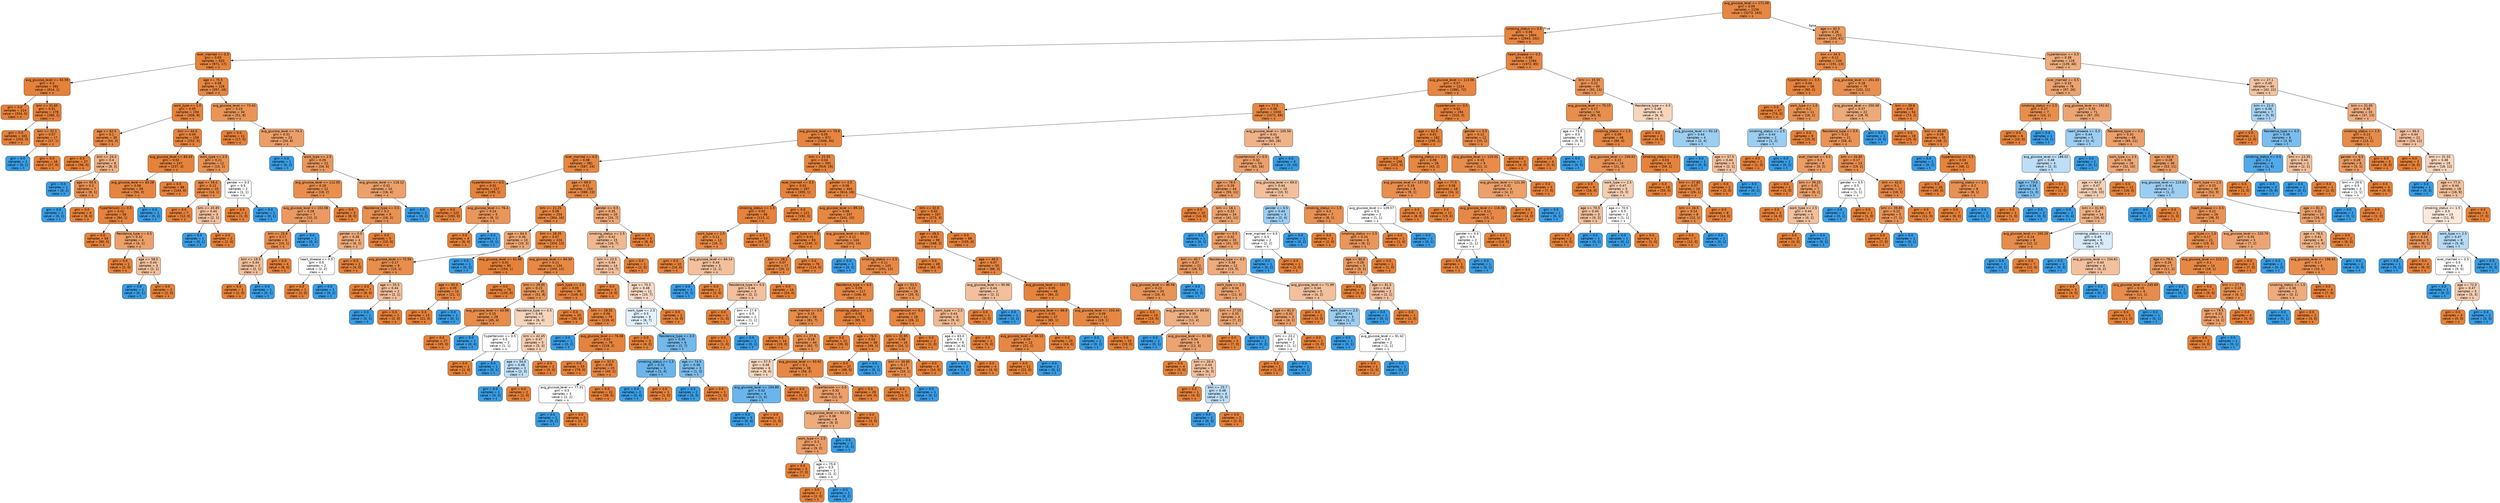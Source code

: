 digraph Tree {
node [shape=box, style="filled, rounded", color="black", fontname=helvetica] ;
edge [fontname=helvetica] ;
0 [label="avg_glucose_level <= 171.08\ngini = 0.09\nsamples = 2156\nvalue = [3273, 163]\nclass = s", fillcolor="#e68743"] ;
1 [label="smoking_status <= 0.5\ngini = 0.06\nsamples = 1904\nvalue = [2943, 102]\nclass = s", fillcolor="#e68540"] ;
0 -> 1 [labeldistance=2.5, labelangle=45, headlabel="True"] ;
2 [label="ever_married <= 0.5\ngini = 0.03\nsamples = 620\nvalue = [971, 17]\nclass = s", fillcolor="#e5833c"] ;
1 -> 2 ;
3 [label="avg_glucose_level <= 92.59\ngini = 0.0\nsamples = 392\nvalue = [614, 1]\nclass = s", fillcolor="#e58139"] ;
2 -> 3 ;
4 [label="gini = 0.0\nsamples = 214\nvalue = [334, 0]\nclass = s", fillcolor="#e58139"] ;
3 -> 4 ;
5 [label="bmi <= 31.65\ngini = 0.01\nsamples = 178\nvalue = [280, 1]\nclass = s", fillcolor="#e5813a"] ;
3 -> 5 ;
6 [label="gini = 0.0\nsamples = 161\nvalue = [253, 0]\nclass = s", fillcolor="#e58139"] ;
5 -> 6 ;
7 [label="bmi <= 32.1\ngini = 0.07\nsamples = 17\nvalue = [27, 1]\nclass = s", fillcolor="#e68640"] ;
5 -> 7 ;
8 [label="gini = 0.0\nsamples = 1\nvalue = [0, 1]\nclass = t", fillcolor="#399de5"] ;
7 -> 8 ;
9 [label="gini = 0.0\nsamples = 16\nvalue = [27, 0]\nclass = s", fillcolor="#e58139"] ;
7 -> 9 ;
10 [label="age <= 75.5\ngini = 0.08\nsamples = 228\nvalue = [357, 16]\nclass = s", fillcolor="#e68742"] ;
2 -> 10 ;
11 [label="work_type <= 1.0\ngini = 0.05\nsamples = 194\nvalue = [306, 8]\nclass = s", fillcolor="#e6843e"] ;
10 -> 11 ;
12 [label="age <= 62.5\ngini = 0.1\nsamples = 35\nvalue = [54, 3]\nclass = s", fillcolor="#e68844"] ;
11 -> 12 ;
13 [label="gini = 0.0\nsamples = 27\nvalue = [46, 0]\nclass = s", fillcolor="#e58139"] ;
12 -> 13 ;
14 [label="bmi <= 24.3\ngini = 0.4\nsamples = 8\nvalue = [8, 3]\nclass = s", fillcolor="#efb083"] ;
12 -> 14 ;
15 [label="gini = 0.0\nsamples = 1\nvalue = [0, 2]\nclass = t", fillcolor="#399de5"] ;
14 -> 15 ;
16 [label="age <= 65.5\ngini = 0.2\nsamples = 7\nvalue = [8, 1]\nclass = s", fillcolor="#e89152"] ;
14 -> 16 ;
17 [label="gini = 0.0\nsamples = 1\nvalue = [0, 1]\nclass = t", fillcolor="#399de5"] ;
16 -> 17 ;
18 [label="gini = 0.0\nsamples = 6\nvalue = [8, 0]\nclass = s", fillcolor="#e58139"] ;
16 -> 18 ;
19 [label="bmi <= 44.0\ngini = 0.04\nsamples = 159\nvalue = [252, 5]\nclass = s", fillcolor="#e6843d"] ;
11 -> 19 ;
20 [label="avg_glucose_level <= 83.43\ngini = 0.02\nsamples = 147\nvalue = [237, 3]\nclass = s", fillcolor="#e5833c"] ;
19 -> 20 ;
21 [label="avg_glucose_level <= 83.28\ngini = 0.06\nsamples = 59\nvalue = [94, 3]\nclass = s", fillcolor="#e6853f"] ;
20 -> 21 ;
22 [label="hypertension <= 0.5\ngini = 0.02\nsamples = 58\nvalue = [94, 1]\nclass = s", fillcolor="#e5823b"] ;
21 -> 22 ;
23 [label="gini = 0.0\nsamples = 54\nvalue = [90, 0]\nclass = s", fillcolor="#e58139"] ;
22 -> 23 ;
24 [label="Residence_type <= 0.5\ngini = 0.32\nsamples = 4\nvalue = [4, 1]\nclass = s", fillcolor="#eca06a"] ;
22 -> 24 ;
25 [label="gini = 0.0\nsamples = 1\nvalue = [2, 0]\nclass = s", fillcolor="#e58139"] ;
24 -> 25 ;
26 [label="age <= 58.5\ngini = 0.44\nsamples = 3\nvalue = [2, 1]\nclass = s", fillcolor="#f2c09c"] ;
24 -> 26 ;
27 [label="gini = 0.0\nsamples = 1\nvalue = [0, 1]\nclass = t", fillcolor="#399de5"] ;
26 -> 27 ;
28 [label="gini = 0.0\nsamples = 2\nvalue = [2, 0]\nclass = s", fillcolor="#e58139"] ;
26 -> 28 ;
29 [label="gini = 0.0\nsamples = 1\nvalue = [0, 2]\nclass = t", fillcolor="#399de5"] ;
21 -> 29 ;
30 [label="gini = 0.0\nsamples = 88\nvalue = [143, 0]\nclass = s", fillcolor="#e58139"] ;
20 -> 30 ;
31 [label="work_type <= 2.5\ngini = 0.21\nsamples = 12\nvalue = [15, 2]\nclass = s", fillcolor="#e89253"] ;
19 -> 31 ;
32 [label="age <= 56.0\ngini = 0.12\nsamples = 10\nvalue = [14, 1]\nclass = s", fillcolor="#e78a47"] ;
31 -> 32 ;
33 [label="gini = 0.0\nsamples = 7\nvalue = [12, 0]\nclass = s", fillcolor="#e58139"] ;
32 -> 33 ;
34 [label="bmi <= 45.85\ngini = 0.44\nsamples = 3\nvalue = [2, 1]\nclass = s", fillcolor="#f2c09c"] ;
32 -> 34 ;
35 [label="gini = 0.0\nsamples = 1\nvalue = [0, 1]\nclass = t", fillcolor="#399de5"] ;
34 -> 35 ;
36 [label="gini = 0.0\nsamples = 2\nvalue = [2, 0]\nclass = s", fillcolor="#e58139"] ;
34 -> 36 ;
37 [label="gender <= 0.5\ngini = 0.5\nsamples = 2\nvalue = [1, 1]\nclass = s", fillcolor="#ffffff"] ;
31 -> 37 ;
38 [label="gini = 0.0\nsamples = 1\nvalue = [1, 0]\nclass = s", fillcolor="#e58139"] ;
37 -> 38 ;
39 [label="gini = 0.0\nsamples = 1\nvalue = [0, 1]\nclass = t", fillcolor="#399de5"] ;
37 -> 39 ;
40 [label="avg_glucose_level <= 73.43\ngini = 0.23\nsamples = 34\nvalue = [51, 8]\nclass = s", fillcolor="#e99558"] ;
10 -> 40 ;
41 [label="gini = 0.0\nsamples = 11\nvalue = [17, 0]\nclass = s", fillcolor="#e58139"] ;
40 -> 41 ;
42 [label="avg_glucose_level <= 74.3\ngini = 0.31\nsamples = 23\nvalue = [34, 8]\nclass = s", fillcolor="#eb9f68"] ;
40 -> 42 ;
43 [label="gini = 0.0\nsamples = 1\nvalue = [0, 2]\nclass = t", fillcolor="#399de5"] ;
42 -> 43 ;
44 [label="work_type <= 2.5\ngini = 0.26\nsamples = 22\nvalue = [34, 6]\nclass = s", fillcolor="#ea975c"] ;
42 -> 44 ;
45 [label="avg_glucose_level <= 112.05\ngini = 0.18\nsamples = 12\nvalue = [18, 2]\nclass = s", fillcolor="#e88f4f"] ;
44 -> 45 ;
46 [label="avg_glucose_level <= 102.08\ngini = 0.28\nsamples = 7\nvalue = [10, 2]\nclass = s", fillcolor="#ea9a61"] ;
45 -> 46 ;
47 [label="bmi <= 20.8\ngini = 0.17\nsamples = 6\nvalue = [10, 1]\nclass = s", fillcolor="#e88e4d"] ;
46 -> 47 ;
48 [label="bmi <= 19.5\ngini = 0.44\nsamples = 2\nvalue = [2, 1]\nclass = s", fillcolor="#f2c09c"] ;
47 -> 48 ;
49 [label="gini = 0.0\nsamples = 1\nvalue = [2, 0]\nclass = s", fillcolor="#e58139"] ;
48 -> 49 ;
50 [label="gini = 0.0\nsamples = 1\nvalue = [0, 1]\nclass = t", fillcolor="#399de5"] ;
48 -> 50 ;
51 [label="gini = 0.0\nsamples = 4\nvalue = [8, 0]\nclass = s", fillcolor="#e58139"] ;
47 -> 51 ;
52 [label="gini = 0.0\nsamples = 1\nvalue = [0, 1]\nclass = t", fillcolor="#399de5"] ;
46 -> 52 ;
53 [label="gini = 0.0\nsamples = 5\nvalue = [8, 0]\nclass = s", fillcolor="#e58139"] ;
45 -> 53 ;
54 [label="avg_glucose_level <= 118.12\ngini = 0.32\nsamples = 10\nvalue = [16, 4]\nclass = s", fillcolor="#eca06a"] ;
44 -> 54 ;
55 [label="Residence_type <= 0.5\ngini = 0.2\nsamples = 9\nvalue = [16, 2]\nclass = s", fillcolor="#e89152"] ;
54 -> 55 ;
56 [label="gender <= 0.5\ngini = 0.38\nsamples = 4\nvalue = [6, 2]\nclass = s", fillcolor="#eeab7b"] ;
55 -> 56 ;
57 [label="heart_disease <= 0.5\ngini = 0.5\nsamples = 2\nvalue = [2, 2]\nclass = s", fillcolor="#ffffff"] ;
56 -> 57 ;
58 [label="gini = 0.0\nsamples = 1\nvalue = [2, 0]\nclass = s", fillcolor="#e58139"] ;
57 -> 58 ;
59 [label="gini = 0.0\nsamples = 1\nvalue = [0, 2]\nclass = t", fillcolor="#399de5"] ;
57 -> 59 ;
60 [label="gini = 0.0\nsamples = 2\nvalue = [4, 0]\nclass = s", fillcolor="#e58139"] ;
56 -> 60 ;
61 [label="gini = 0.0\nsamples = 5\nvalue = [10, 0]\nclass = s", fillcolor="#e58139"] ;
55 -> 61 ;
62 [label="gini = 0.0\nsamples = 1\nvalue = [0, 2]\nclass = t", fillcolor="#399de5"] ;
54 -> 62 ;
63 [label="heart_disease <= 0.5\ngini = 0.08\nsamples = 1284\nvalue = [1972, 85]\nclass = s", fillcolor="#e68642"] ;
1 -> 63 ;
64 [label="avg_glucose_level <= 113.06\ngini = 0.07\nsamples = 1224\nvalue = [1881, 72]\nclass = s", fillcolor="#e68641"] ;
63 -> 64 ;
65 [label="age <= 77.5\ngini = 0.08\nsamples = 1030\nvalue = [1571, 69]\nclass = s", fillcolor="#e68742"] ;
64 -> 65 ;
66 [label="avg_glucose_level <= 79.8\ngini = 0.05\nsamples = 972\nvalue = [1506, 43]\nclass = s", fillcolor="#e6853f"] ;
65 -> 66 ;
67 [label="ever_married <= 0.5\ngini = 0.08\nsamples = 381\nvalue = [587, 24]\nclass = s", fillcolor="#e68641"] ;
66 -> 67 ;
68 [label="hypertension <= 0.5\ngini = 0.01\nsamples = 127\nvalue = [199, 1]\nclass = s", fillcolor="#e5823a"] ;
67 -> 68 ;
69 [label="gini = 0.0\nsamples = 122\nvalue = [193, 0]\nclass = s", fillcolor="#e58139"] ;
68 -> 69 ;
70 [label="avg_glucose_level <= 76.4\ngini = 0.24\nsamples = 5\nvalue = [6, 1]\nclass = s", fillcolor="#e9965a"] ;
68 -> 70 ;
71 [label="gini = 0.0\nsamples = 4\nvalue = [6, 0]\nclass = s", fillcolor="#e58139"] ;
70 -> 71 ;
72 [label="gini = 0.0\nsamples = 1\nvalue = [0, 1]\nclass = t", fillcolor="#399de5"] ;
70 -> 72 ;
73 [label="age <= 69.5\ngini = 0.11\nsamples = 254\nvalue = [388, 23]\nclass = s", fillcolor="#e78845"] ;
67 -> 73 ;
74 [label="bmi <= 21.25\ngini = 0.08\nsamples = 234\nvalue = [364, 16]\nclass = s", fillcolor="#e68742"] ;
73 -> 74 ;
75 [label="age <= 64.5\ngini = 0.36\nsamples = 10\nvalue = [10, 3]\nclass = s", fillcolor="#eda774"] ;
74 -> 75 ;
76 [label="avg_glucose_level <= 72.56\ngini = 0.17\nsamples = 9\nvalue = [10, 1]\nclass = s", fillcolor="#e88e4d"] ;
75 -> 76 ;
77 [label="gini = 0.0\nsamples = 7\nvalue = [8, 0]\nclass = s", fillcolor="#e58139"] ;
76 -> 77 ;
78 [label="age <= 55.5\ngini = 0.44\nsamples = 2\nvalue = [2, 1]\nclass = s", fillcolor="#f2c09c"] ;
76 -> 78 ;
79 [label="gini = 0.0\nsamples = 1\nvalue = [0, 1]\nclass = t", fillcolor="#399de5"] ;
78 -> 79 ;
80 [label="gini = 0.0\nsamples = 1\nvalue = [2, 0]\nclass = s", fillcolor="#e58139"] ;
78 -> 80 ;
81 [label="gini = 0.0\nsamples = 1\nvalue = [0, 2]\nclass = t", fillcolor="#399de5"] ;
75 -> 81 ;
82 [label="bmi <= 28.35\ngini = 0.07\nsamples = 224\nvalue = [354, 13]\nclass = s", fillcolor="#e68640"] ;
74 -> 82 ;
83 [label="avg_glucose_level <= 61.98\ngini = 0.01\nsamples = 90\nvalue = [154, 1]\nclass = s", fillcolor="#e5823a"] ;
82 -> 83 ;
84 [label="age <= 65.0\ngini = 0.09\nsamples = 14\nvalue = [21, 1]\nclass = s", fillcolor="#e68742"] ;
83 -> 84 ;
85 [label="gini = 0.0\nsamples = 13\nvalue = [21, 0]\nclass = s", fillcolor="#e58139"] ;
84 -> 85 ;
86 [label="gini = 0.0\nsamples = 1\nvalue = [0, 1]\nclass = t", fillcolor="#399de5"] ;
84 -> 86 ;
87 [label="gini = 0.0\nsamples = 76\nvalue = [133, 0]\nclass = s", fillcolor="#e58139"] ;
83 -> 87 ;
88 [label="avg_glucose_level <= 64.34\ngini = 0.11\nsamples = 134\nvalue = [200, 12]\nclass = s", fillcolor="#e78945"] ;
82 -> 88 ;
89 [label="bmi <= 39.05\ngini = 0.23\nsamples = 35\nvalue = [51, 8]\nclass = s", fillcolor="#e99558"] ;
88 -> 89 ;
90 [label="avg_glucose_level <= 63.96\ngini = 0.15\nsamples = 28\nvalue = [45, 4]\nclass = s", fillcolor="#e78c4b"] ;
89 -> 90 ;
91 [label="gini = 0.0\nsamples = 27\nvalue = [45, 0]\nclass = s", fillcolor="#e58139"] ;
90 -> 91 ;
92 [label="gini = 0.0\nsamples = 1\nvalue = [0, 4]\nclass = t", fillcolor="#399de5"] ;
90 -> 92 ;
93 [label="Residence_type <= 0.5\ngini = 0.48\nsamples = 7\nvalue = [6, 4]\nclass = s", fillcolor="#f6d5bd"] ;
89 -> 93 ;
94 [label="hypertension <= 0.5\ngini = 0.5\nsamples = 2\nvalue = [1, 1]\nclass = s", fillcolor="#ffffff"] ;
93 -> 94 ;
95 [label="gini = 0.0\nsamples = 1\nvalue = [1, 0]\nclass = s", fillcolor="#e58139"] ;
94 -> 95 ;
96 [label="gini = 0.0\nsamples = 1\nvalue = [0, 1]\nclass = t", fillcolor="#399de5"] ;
94 -> 96 ;
97 [label="bmi <= 42.45\ngini = 0.47\nsamples = 5\nvalue = [5, 3]\nclass = s", fillcolor="#f5cdb0"] ;
93 -> 97 ;
98 [label="age <= 54.0\ngini = 0.48\nsamples = 3\nvalue = [2, 3]\nclass = t", fillcolor="#bddef6"] ;
97 -> 98 ;
99 [label="gini = 0.0\nsamples = 1\nvalue = [0, 3]\nclass = t", fillcolor="#399de5"] ;
98 -> 99 ;
100 [label="gini = 0.0\nsamples = 2\nvalue = [2, 0]\nclass = s", fillcolor="#e58139"] ;
98 -> 100 ;
101 [label="gini = 0.0\nsamples = 2\nvalue = [3, 0]\nclass = s", fillcolor="#e58139"] ;
97 -> 101 ;
102 [label="work_type <= 1.0\ngini = 0.05\nsamples = 99\nvalue = [149, 4]\nclass = s", fillcolor="#e6843e"] ;
88 -> 102 ;
103 [label="gini = 0.0\nsamples = 20\nvalue = [30, 0]\nclass = s", fillcolor="#e58139"] ;
102 -> 103 ;
104 [label="bmi <= 28.55\ngini = 0.06\nsamples = 79\nvalue = [119, 4]\nclass = s", fillcolor="#e68540"] ;
102 -> 104 ;
105 [label="gini = 0.0\nsamples = 1\nvalue = [0, 2]\nclass = t", fillcolor="#399de5"] ;
104 -> 105 ;
106 [label="avg_glucose_level <= 76.08\ngini = 0.03\nsamples = 78\nvalue = [119, 2]\nclass = s", fillcolor="#e5833c"] ;
104 -> 106 ;
107 [label="gini = 0.0\nsamples = 53\nvalue = [79, 0]\nclass = s", fillcolor="#e58139"] ;
106 -> 107 ;
108 [label="age <= 32.5\ngini = 0.09\nsamples = 25\nvalue = [40, 2]\nclass = s", fillcolor="#e68743"] ;
106 -> 108 ;
109 [label="avg_glucose_level <= 77.31\ngini = 0.5\nsamples = 3\nvalue = [2, 2]\nclass = s", fillcolor="#ffffff"] ;
108 -> 109 ;
110 [label="gini = 0.0\nsamples = 1\nvalue = [0, 2]\nclass = t", fillcolor="#399de5"] ;
109 -> 110 ;
111 [label="gini = 0.0\nsamples = 2\nvalue = [2, 0]\nclass = s", fillcolor="#e58139"] ;
109 -> 111 ;
112 [label="gini = 0.0\nsamples = 22\nvalue = [38, 0]\nclass = s", fillcolor="#e58139"] ;
108 -> 112 ;
113 [label="gender <= 0.5\ngini = 0.35\nsamples = 20\nvalue = [24, 7]\nclass = s", fillcolor="#eda673"] ;
73 -> 113 ;
114 [label="smoking_status <= 2.5\ngini = 0.42\nsamples = 15\nvalue = [16, 7]\nclass = s", fillcolor="#f0b890"] ;
113 -> 114 ;
115 [label="bmi <= 23.5\ngini = 0.44\nsamples = 14\nvalue = [14, 7]\nclass = s", fillcolor="#f2c09c"] ;
114 -> 115 ;
116 [label="gini = 0.0\nsamples = 3\nvalue = [4, 0]\nclass = s", fillcolor="#e58139"] ;
115 -> 116 ;
117 [label="age <= 75.5\ngini = 0.48\nsamples = 11\nvalue = [10, 7]\nclass = s", fillcolor="#f7d9c4"] ;
115 -> 117 ;
118 [label="work_type <= 2.5\ngini = 0.5\nsamples = 9\nvalue = [6, 7]\nclass = t", fillcolor="#e3f1fb"] ;
117 -> 118 ;
119 [label="gini = 0.0\nsamples = 3\nvalue = [4, 0]\nclass = s", fillcolor="#e58139"] ;
118 -> 119 ;
120 [label="Residence_type <= 0.5\ngini = 0.35\nsamples = 6\nvalue = [2, 7]\nclass = t", fillcolor="#72b9ec"] ;
118 -> 120 ;
121 [label="smoking_status <= 1.5\ngini = 0.32\nsamples = 3\nvalue = [1, 4]\nclass = t", fillcolor="#6ab6ec"] ;
120 -> 121 ;
122 [label="gini = 0.0\nsamples = 2\nvalue = [0, 4]\nclass = t", fillcolor="#399de5"] ;
121 -> 122 ;
123 [label="gini = 0.0\nsamples = 1\nvalue = [1, 0]\nclass = s", fillcolor="#e58139"] ;
121 -> 123 ;
124 [label="age <= 74.5\ngini = 0.38\nsamples = 3\nvalue = [1, 3]\nclass = t", fillcolor="#7bbeee"] ;
120 -> 124 ;
125 [label="gini = 0.0\nsamples = 2\nvalue = [0, 3]\nclass = t", fillcolor="#399de5"] ;
124 -> 125 ;
126 [label="gini = 0.0\nsamples = 1\nvalue = [1, 0]\nclass = s", fillcolor="#e58139"] ;
124 -> 126 ;
127 [label="gini = 0.0\nsamples = 2\nvalue = [4, 0]\nclass = s", fillcolor="#e58139"] ;
117 -> 127 ;
128 [label="gini = 0.0\nsamples = 1\nvalue = [2, 0]\nclass = s", fillcolor="#e58139"] ;
114 -> 128 ;
129 [label="gini = 0.0\nsamples = 5\nvalue = [8, 0]\nclass = s", fillcolor="#e58139"] ;
113 -> 129 ;
130 [label="bmi <= 25.55\ngini = 0.04\nsamples = 591\nvalue = [919, 19]\nclass = s", fillcolor="#e6843d"] ;
66 -> 130 ;
131 [label="ever_married <= 0.5\ngini = 0.01\nsamples = 187\nvalue = [305, 1]\nclass = s", fillcolor="#e5813a"] ;
130 -> 131 ;
132 [label="smoking_status <= 1.5\ngini = 0.02\nsamples = 66\nvalue = [113, 1]\nclass = s", fillcolor="#e5823b"] ;
131 -> 132 ;
133 [label="work_type <= 2.5\ngini = 0.11\nsamples = 13\nvalue = [16, 1]\nclass = s", fillcolor="#e78945"] ;
132 -> 133 ;
134 [label="gini = 0.0\nsamples = 10\nvalue = [14, 0]\nclass = s", fillcolor="#e58139"] ;
133 -> 134 ;
135 [label="avg_glucose_level <= 84.14\ngini = 0.44\nsamples = 3\nvalue = [2, 1]\nclass = s", fillcolor="#f2c09c"] ;
133 -> 135 ;
136 [label="gini = 0.0\nsamples = 1\nvalue = [0, 1]\nclass = t", fillcolor="#399de5"] ;
135 -> 136 ;
137 [label="gini = 0.0\nsamples = 2\nvalue = [2, 0]\nclass = s", fillcolor="#e58139"] ;
135 -> 137 ;
138 [label="gini = 0.0\nsamples = 53\nvalue = [97, 0]\nclass = s", fillcolor="#e58139"] ;
132 -> 138 ;
139 [label="gini = 0.0\nsamples = 121\nvalue = [192, 0]\nclass = s", fillcolor="#e58139"] ;
131 -> 139 ;
140 [label="gender <= 0.5\ngini = 0.06\nsamples = 404\nvalue = [614, 18]\nclass = s", fillcolor="#e6853f"] ;
130 -> 140 ;
141 [label="avg_glucose_level <= 89.14\ngini = 0.08\nsamples = 237\nvalue = [341, 15]\nclass = s", fillcolor="#e68742"] ;
140 -> 141 ;
142 [label="work_type <= 0.5\ngini = 0.01\nsamples = 93\nvalue = [140, 1]\nclass = s", fillcolor="#e5823a"] ;
141 -> 142 ;
143 [label="bmi <= 28.2\ngini = 0.07\nsamples = 17\nvalue = [26, 1]\nclass = s", fillcolor="#e68641"] ;
142 -> 143 ;
144 [label="Residence_type <= 0.5\ngini = 0.44\nsamples = 3\nvalue = [2, 1]\nclass = s", fillcolor="#f2c09c"] ;
143 -> 144 ;
145 [label="gini = 0.0\nsamples = 1\nvalue = [1, 0]\nclass = s", fillcolor="#e58139"] ;
144 -> 145 ;
146 [label="bmi <= 27.9\ngini = 0.5\nsamples = 2\nvalue = [1, 1]\nclass = s", fillcolor="#ffffff"] ;
144 -> 146 ;
147 [label="gini = 0.0\nsamples = 1\nvalue = [1, 0]\nclass = s", fillcolor="#e58139"] ;
146 -> 147 ;
148 [label="gini = 0.0\nsamples = 1\nvalue = [0, 1]\nclass = t", fillcolor="#399de5"] ;
146 -> 148 ;
149 [label="gini = 0.0\nsamples = 14\nvalue = [24, 0]\nclass = s", fillcolor="#e58139"] ;
143 -> 149 ;
150 [label="gini = 0.0\nsamples = 76\nvalue = [114, 0]\nclass = s", fillcolor="#e58139"] ;
142 -> 150 ;
151 [label="avg_glucose_level <= 89.23\ngini = 0.12\nsamples = 144\nvalue = [201, 14]\nclass = s", fillcolor="#e78a47"] ;
141 -> 151 ;
152 [label="gini = 0.0\nsamples = 1\nvalue = [0, 1]\nclass = t", fillcolor="#399de5"] ;
151 -> 152 ;
153 [label="smoking_status <= 2.5\ngini = 0.11\nsamples = 143\nvalue = [201, 13]\nclass = s", fillcolor="#e78946"] ;
151 -> 153 ;
154 [label="Residence_type <= 0.5\ngini = 0.09\nsamples = 117\nvalue = [166, 8]\nclass = s", fillcolor="#e68743"] ;
153 -> 154 ;
155 [label="ever_married <= 0.5\ngini = 0.15\nsamples = 58\nvalue = [81, 7]\nclass = s", fillcolor="#e78c4a"] ;
154 -> 155 ;
156 [label="gini = 0.0\nsamples = 14\nvalue = [19, 0]\nclass = s", fillcolor="#e58139"] ;
155 -> 156 ;
157 [label="bmi <= 27.6\ngini = 0.18\nsamples = 44\nvalue = [62, 7]\nclass = s", fillcolor="#e88f4f"] ;
155 -> 157 ;
158 [label="age <= 57.5\ngini = 0.48\nsamples = 6\nvalue = [6, 4]\nclass = s", fillcolor="#f6d5bd"] ;
157 -> 158 ;
159 [label="avg_glucose_level <= 104.89\ngini = 0.32\nsamples = 4\nvalue = [1, 4]\nclass = t", fillcolor="#6ab6ec"] ;
158 -> 159 ;
160 [label="gini = 0.0\nsamples = 3\nvalue = [0, 4]\nclass = t", fillcolor="#399de5"] ;
159 -> 160 ;
161 [label="gini = 0.0\nsamples = 1\nvalue = [1, 0]\nclass = s", fillcolor="#e58139"] ;
159 -> 161 ;
162 [label="gini = 0.0\nsamples = 2\nvalue = [5, 0]\nclass = s", fillcolor="#e58139"] ;
158 -> 162 ;
163 [label="avg_glucose_level <= 93.92\ngini = 0.1\nsamples = 38\nvalue = [56, 3]\nclass = s", fillcolor="#e68844"] ;
157 -> 163 ;
164 [label="hypertension <= 0.5\ngini = 0.32\nsamples = 9\nvalue = [12, 3]\nclass = s", fillcolor="#eca06a"] ;
163 -> 164 ;
165 [label="avg_glucose_level <= 93.18\ngini = 0.38\nsamples = 8\nvalue = [9, 3]\nclass = s", fillcolor="#eeab7b"] ;
164 -> 165 ;
166 [label="work_type <= 2.5\ngini = 0.3\nsamples = 7\nvalue = [9, 2]\nclass = s", fillcolor="#eb9d65"] ;
165 -> 166 ;
167 [label="gini = 0.0\nsamples = 5\nvalue = [7, 0]\nclass = s", fillcolor="#e58139"] ;
166 -> 167 ;
168 [label="age <= 75.0\ngini = 0.5\nsamples = 2\nvalue = [2, 2]\nclass = s", fillcolor="#ffffff"] ;
166 -> 168 ;
169 [label="gini = 0.0\nsamples = 1\nvalue = [2, 0]\nclass = s", fillcolor="#e58139"] ;
168 -> 169 ;
170 [label="gini = 0.0\nsamples = 1\nvalue = [0, 2]\nclass = t", fillcolor="#399de5"] ;
168 -> 170 ;
171 [label="gini = 0.0\nsamples = 1\nvalue = [0, 1]\nclass = t", fillcolor="#399de5"] ;
165 -> 171 ;
172 [label="gini = 0.0\nsamples = 1\nvalue = [3, 0]\nclass = s", fillcolor="#e58139"] ;
164 -> 172 ;
173 [label="gini = 0.0\nsamples = 29\nvalue = [44, 0]\nclass = s", fillcolor="#e58139"] ;
163 -> 173 ;
174 [label="smoking_status <= 1.5\ngini = 0.02\nsamples = 59\nvalue = [85, 1]\nclass = s", fillcolor="#e5823b"] ;
154 -> 174 ;
175 [label="gini = 0.0\nsamples = 21\nvalue = [36, 0]\nclass = s", fillcolor="#e58139"] ;
174 -> 175 ;
176 [label="age <= 76.5\ngini = 0.04\nsamples = 38\nvalue = [49, 1]\nclass = s", fillcolor="#e6843d"] ;
174 -> 176 ;
177 [label="gini = 0.0\nsamples = 37\nvalue = [49, 0]\nclass = s", fillcolor="#e58139"] ;
176 -> 177 ;
178 [label="gini = 0.0\nsamples = 1\nvalue = [0, 1]\nclass = t", fillcolor="#399de5"] ;
176 -> 178 ;
179 [label="age <= 53.5\ngini = 0.22\nsamples = 26\nvalue = [35, 5]\nclass = s", fillcolor="#e99355"] ;
153 -> 179 ;
180 [label="hypertension <= 0.5\ngini = 0.07\nsamples = 18\nvalue = [26, 1]\nclass = s", fillcolor="#e68641"] ;
179 -> 180 ;
181 [label="bmi <= 31.95\ngini = 0.08\nsamples = 16\nvalue = [24, 1]\nclass = s", fillcolor="#e68641"] ;
180 -> 181 ;
182 [label="bmi <= 30.85\ngini = 0.17\nsamples = 8\nvalue = [10, 1]\nclass = s", fillcolor="#e88e4d"] ;
181 -> 182 ;
183 [label="gini = 0.0\nsamples = 7\nvalue = [10, 0]\nclass = s", fillcolor="#e58139"] ;
182 -> 183 ;
184 [label="gini = 0.0\nsamples = 1\nvalue = [0, 1]\nclass = t", fillcolor="#399de5"] ;
182 -> 184 ;
185 [label="gini = 0.0\nsamples = 8\nvalue = [14, 0]\nclass = s", fillcolor="#e58139"] ;
181 -> 185 ;
186 [label="gini = 0.0\nsamples = 2\nvalue = [2, 0]\nclass = s", fillcolor="#e58139"] ;
180 -> 186 ;
187 [label="work_type <= 2.5\ngini = 0.43\nsamples = 8\nvalue = [9, 4]\nclass = s", fillcolor="#f1b991"] ;
179 -> 187 ;
188 [label="age <= 63.0\ngini = 0.5\nsamples = 6\nvalue = [4, 4]\nclass = s", fillcolor="#ffffff"] ;
187 -> 188 ;
189 [label="gini = 0.0\nsamples = 2\nvalue = [0, 4]\nclass = t", fillcolor="#399de5"] ;
188 -> 189 ;
190 [label="gini = 0.0\nsamples = 4\nvalue = [4, 0]\nclass = s", fillcolor="#e58139"] ;
188 -> 190 ;
191 [label="gini = 0.0\nsamples = 2\nvalue = [5, 0]\nclass = s", fillcolor="#e58139"] ;
187 -> 191 ;
192 [label="bmi <= 32.0\ngini = 0.02\nsamples = 167\nvalue = [273, 3]\nclass = s", fillcolor="#e5823b"] ;
140 -> 192 ;
193 [label="age <= 48.0\ngini = 0.03\nsamples = 99\nvalue = [168, 3]\nclass = s", fillcolor="#e5833d"] ;
192 -> 193 ;
194 [label="gini = 0.0\nsamples = 49\nvalue = [82, 0]\nclass = s", fillcolor="#e58139"] ;
193 -> 194 ;
195 [label="age <= 49.5\ngini = 0.07\nsamples = 50\nvalue = [86, 3]\nclass = s", fillcolor="#e68540"] ;
193 -> 195 ;
196 [label="avg_glucose_level <= 95.96\ngini = 0.44\nsamples = 2\nvalue = [2, 1]\nclass = s", fillcolor="#f2c09c"] ;
195 -> 196 ;
197 [label="gini = 0.0\nsamples = 1\nvalue = [2, 0]\nclass = s", fillcolor="#e58139"] ;
196 -> 197 ;
198 [label="gini = 0.0\nsamples = 1\nvalue = [0, 1]\nclass = t", fillcolor="#399de5"] ;
196 -> 198 ;
199 [label="avg_glucose_level <= 102.7\ngini = 0.05\nsamples = 48\nvalue = [84, 2]\nclass = s", fillcolor="#e6843e"] ;
195 -> 199 ;
200 [label="avg_glucose_level <= 86.6\ngini = 0.03\nsamples = 37\nvalue = [65, 1]\nclass = s", fillcolor="#e5833c"] ;
199 -> 200 ;
201 [label="avg_glucose_level <= 86.15\ngini = 0.09\nsamples = 12\nvalue = [21, 1]\nclass = s", fillcolor="#e68742"] ;
200 -> 201 ;
202 [label="gini = 0.0\nsamples = 11\nvalue = [21, 0]\nclass = s", fillcolor="#e58139"] ;
201 -> 202 ;
203 [label="gini = 0.0\nsamples = 1\nvalue = [0, 1]\nclass = t", fillcolor="#399de5"] ;
201 -> 203 ;
204 [label="gini = 0.0\nsamples = 25\nvalue = [44, 0]\nclass = s", fillcolor="#e58139"] ;
200 -> 204 ;
205 [label="avg_glucose_level <= 103.44\ngini = 0.09\nsamples = 11\nvalue = [19, 1]\nclass = s", fillcolor="#e68843"] ;
199 -> 205 ;
206 [label="gini = 0.0\nsamples = 1\nvalue = [0, 1]\nclass = t", fillcolor="#399de5"] ;
205 -> 206 ;
207 [label="gini = 0.0\nsamples = 10\nvalue = [19, 0]\nclass = s", fillcolor="#e58139"] ;
205 -> 207 ;
208 [label="gini = 0.0\nsamples = 68\nvalue = [105, 0]\nclass = s", fillcolor="#e58139"] ;
192 -> 208 ;
209 [label="avg_glucose_level <= 105.56\ngini = 0.41\nsamples = 58\nvalue = [65, 26]\nclass = s", fillcolor="#efb388"] ;
65 -> 209 ;
210 [label="hypertension <= 0.5\ngini = 0.32\nsamples = 54\nvalue = [65, 16]\nclass = s", fillcolor="#eba06a"] ;
209 -> 210 ;
211 [label="age <= 78.5\ngini = 0.28\nsamples = 44\nvalue = [55, 11]\nclass = s", fillcolor="#ea9a61"] ;
210 -> 211 ;
212 [label="gini = 0.0\nsamples = 10\nvalue = [14, 0]\nclass = s", fillcolor="#e58139"] ;
211 -> 212 ;
213 [label="bmi <= 18.1\ngini = 0.33\nsamples = 34\nvalue = [41, 11]\nclass = s", fillcolor="#eca36e"] ;
211 -> 213 ;
214 [label="gini = 0.0\nsamples = 1\nvalue = [0, 1]\nclass = t", fillcolor="#399de5"] ;
213 -> 214 ;
215 [label="gender <= 0.5\ngini = 0.32\nsamples = 33\nvalue = [41, 10]\nclass = s", fillcolor="#eba069"] ;
213 -> 215 ;
216 [label="bmi <= 40.7\ngini = 0.27\nsamples = 21\nvalue = [26, 5]\nclass = s", fillcolor="#ea995f"] ;
215 -> 216 ;
217 [label="avg_glucose_level <= 85.56\ngini = 0.23\nsamples = 20\nvalue = [26, 4]\nclass = s", fillcolor="#e99457"] ;
216 -> 217 ;
218 [label="gini = 0.0\nsamples = 10\nvalue = [15, 0]\nclass = s", fillcolor="#e58139"] ;
217 -> 218 ;
219 [label="avg_glucose_level <= 89.54\ngini = 0.39\nsamples = 10\nvalue = [11, 4]\nclass = s", fillcolor="#eeaf81"] ;
217 -> 219 ;
220 [label="gini = 0.0\nsamples = 1\nvalue = [0, 1]\nclass = t", fillcolor="#399de5"] ;
219 -> 220 ;
221 [label="avg_glucose_level <= 91.98\ngini = 0.34\nsamples = 9\nvalue = [11, 3]\nclass = s", fillcolor="#eca36f"] ;
219 -> 221 ;
222 [label="gini = 0.0\nsamples = 4\nvalue = [5, 0]\nclass = s", fillcolor="#e58139"] ;
221 -> 222 ;
223 [label="bmi <= 20.4\ngini = 0.44\nsamples = 5\nvalue = [6, 3]\nclass = s", fillcolor="#f2c09c"] ;
221 -> 223 ;
224 [label="gini = 0.0\nsamples = 1\nvalue = [4, 0]\nclass = s", fillcolor="#e58139"] ;
223 -> 224 ;
225 [label="bmi <= 25.7\ngini = 0.48\nsamples = 4\nvalue = [2, 3]\nclass = t", fillcolor="#bddef6"] ;
223 -> 225 ;
226 [label="gini = 0.0\nsamples = 2\nvalue = [0, 3]\nclass = t", fillcolor="#399de5"] ;
225 -> 226 ;
227 [label="gini = 0.0\nsamples = 2\nvalue = [2, 0]\nclass = s", fillcolor="#e58139"] ;
225 -> 227 ;
228 [label="gini = 0.0\nsamples = 1\nvalue = [0, 1]\nclass = t", fillcolor="#399de5"] ;
216 -> 228 ;
229 [label="Residence_type <= 0.5\ngini = 0.38\nsamples = 12\nvalue = [15, 5]\nclass = s", fillcolor="#eeab7b"] ;
215 -> 229 ;
230 [label="work_type <= 2.5\ngini = 0.34\nsamples = 7\nvalue = [11, 3]\nclass = s", fillcolor="#eca36f"] ;
229 -> 230 ;
231 [label="bmi <= 27.55\ngini = 0.35\nsamples = 4\nvalue = [7, 2]\nclass = s", fillcolor="#eca572"] ;
230 -> 231 ;
232 [label="gini = 0.0\nsamples = 3\nvalue = [7, 0]\nclass = s", fillcolor="#e58139"] ;
231 -> 232 ;
233 [label="gini = 0.0\nsamples = 1\nvalue = [0, 2]\nclass = t", fillcolor="#399de5"] ;
231 -> 233 ;
234 [label="age <= 81.0\ngini = 0.32\nsamples = 3\nvalue = [4, 1]\nclass = s", fillcolor="#eca06a"] ;
230 -> 234 ;
235 [label="bmi <= 23.2\ngini = 0.5\nsamples = 2\nvalue = [1, 1]\nclass = s", fillcolor="#ffffff"] ;
234 -> 235 ;
236 [label="gini = 0.0\nsamples = 1\nvalue = [1, 0]\nclass = s", fillcolor="#e58139"] ;
235 -> 236 ;
237 [label="gini = 0.0\nsamples = 1\nvalue = [0, 1]\nclass = t", fillcolor="#399de5"] ;
235 -> 237 ;
238 [label="gini = 0.0\nsamples = 1\nvalue = [3, 0]\nclass = s", fillcolor="#e58139"] ;
234 -> 238 ;
239 [label="avg_glucose_level <= 71.99\ngini = 0.44\nsamples = 5\nvalue = [4, 2]\nclass = s", fillcolor="#f2c09c"] ;
229 -> 239 ;
240 [label="gini = 0.0\nsamples = 2\nvalue = [3, 0]\nclass = s", fillcolor="#e58139"] ;
239 -> 240 ;
241 [label="work_type <= 2.5\ngini = 0.44\nsamples = 3\nvalue = [1, 2]\nclass = t", fillcolor="#9ccef2"] ;
239 -> 241 ;
242 [label="gini = 0.0\nsamples = 1\nvalue = [0, 1]\nclass = t", fillcolor="#399de5"] ;
241 -> 242 ;
243 [label="avg_glucose_level <= 91.42\ngini = 0.5\nsamples = 2\nvalue = [1, 1]\nclass = s", fillcolor="#ffffff"] ;
241 -> 243 ;
244 [label="gini = 0.0\nsamples = 1\nvalue = [1, 0]\nclass = s", fillcolor="#e58139"] ;
243 -> 244 ;
245 [label="gini = 0.0\nsamples = 1\nvalue = [0, 1]\nclass = t", fillcolor="#399de5"] ;
243 -> 245 ;
246 [label="avg_glucose_level <= 69.0\ngini = 0.44\nsamples = 10\nvalue = [10, 5]\nclass = s", fillcolor="#f2c09c"] ;
210 -> 246 ;
247 [label="gender <= 0.5\ngini = 0.44\nsamples = 3\nvalue = [2, 4]\nclass = t", fillcolor="#9ccef2"] ;
246 -> 247 ;
248 [label="ever_married <= 0.5\ngini = 0.5\nsamples = 2\nvalue = [2, 2]\nclass = s", fillcolor="#ffffff"] ;
247 -> 248 ;
249 [label="gini = 0.0\nsamples = 1\nvalue = [0, 2]\nclass = t", fillcolor="#399de5"] ;
248 -> 249 ;
250 [label="gini = 0.0\nsamples = 1\nvalue = [2, 0]\nclass = s", fillcolor="#e58139"] ;
248 -> 250 ;
251 [label="gini = 0.0\nsamples = 1\nvalue = [0, 2]\nclass = t", fillcolor="#399de5"] ;
247 -> 251 ;
252 [label="smoking_status <= 1.5\ngini = 0.2\nsamples = 7\nvalue = [8, 1]\nclass = s", fillcolor="#e89152"] ;
246 -> 252 ;
253 [label="gini = 0.0\nsamples = 1\nvalue = [2, 0]\nclass = s", fillcolor="#e58139"] ;
252 -> 253 ;
254 [label="smoking_status <= 2.5\ngini = 0.24\nsamples = 6\nvalue = [6, 1]\nclass = s", fillcolor="#e9965a"] ;
252 -> 254 ;
255 [label="age <= 80.0\ngini = 0.28\nsamples = 5\nvalue = [5, 1]\nclass = s", fillcolor="#ea9a61"] ;
254 -> 255 ;
256 [label="gini = 0.0\nsamples = 3\nvalue = [3, 0]\nclass = s", fillcolor="#e58139"] ;
255 -> 256 ;
257 [label="age <= 81.5\ngini = 0.44\nsamples = 2\nvalue = [2, 1]\nclass = s", fillcolor="#f2c09c"] ;
255 -> 257 ;
258 [label="gini = 0.0\nsamples = 1\nvalue = [0, 1]\nclass = t", fillcolor="#399de5"] ;
257 -> 258 ;
259 [label="gini = 0.0\nsamples = 1\nvalue = [2, 0]\nclass = s", fillcolor="#e58139"] ;
257 -> 259 ;
260 [label="gini = 0.0\nsamples = 1\nvalue = [1, 0]\nclass = s", fillcolor="#e58139"] ;
254 -> 260 ;
261 [label="gini = 0.0\nsamples = 4\nvalue = [0, 10]\nclass = t", fillcolor="#399de5"] ;
209 -> 261 ;
262 [label="hypertension <= 0.5\ngini = 0.02\nsamples = 194\nvalue = [310, 3]\nclass = s", fillcolor="#e5823b"] ;
64 -> 262 ;
263 [label="age <= 62.5\ngini = 0.01\nsamples = 182\nvalue = [295, 2]\nclass = s", fillcolor="#e5823a"] ;
262 -> 263 ;
264 [label="gini = 0.0\nsamples = 156\nvalue = [252, 0]\nclass = s", fillcolor="#e58139"] ;
263 -> 264 ;
265 [label="smoking_status <= 1.5\ngini = 0.08\nsamples = 26\nvalue = [43, 2]\nclass = s", fillcolor="#e68742"] ;
263 -> 265 ;
266 [label="avg_glucose_level <= 137.52\ngini = 0.18\nsamples = 8\nvalue = [9, 1]\nclass = s", fillcolor="#e88f4f"] ;
265 -> 266 ;
267 [label="avg_glucose_level <= 129.57\ngini = 0.5\nsamples = 2\nvalue = [1, 1]\nclass = s", fillcolor="#ffffff"] ;
266 -> 267 ;
268 [label="gini = 0.0\nsamples = 1\nvalue = [1, 0]\nclass = s", fillcolor="#e58139"] ;
267 -> 268 ;
269 [label="gini = 0.0\nsamples = 1\nvalue = [0, 1]\nclass = t", fillcolor="#399de5"] ;
267 -> 269 ;
270 [label="gini = 0.0\nsamples = 6\nvalue = [8, 0]\nclass = s", fillcolor="#e58139"] ;
266 -> 270 ;
271 [label="age <= 77.5\ngini = 0.06\nsamples = 18\nvalue = [34, 1]\nclass = s", fillcolor="#e6853f"] ;
265 -> 271 ;
272 [label="gini = 0.0\nsamples = 11\nvalue = [19, 0]\nclass = s", fillcolor="#e58139"] ;
271 -> 272 ;
273 [label="avg_glucose_level <= 116.38\ngini = 0.12\nsamples = 7\nvalue = [15, 1]\nclass = s", fillcolor="#e78946"] ;
271 -> 273 ;
274 [label="gender <= 0.5\ngini = 0.5\nsamples = 2\nvalue = [1, 1]\nclass = s", fillcolor="#ffffff"] ;
273 -> 274 ;
275 [label="gini = 0.0\nsamples = 1\nvalue = [1, 0]\nclass = s", fillcolor="#e58139"] ;
274 -> 275 ;
276 [label="gini = 0.0\nsamples = 1\nvalue = [0, 1]\nclass = t", fillcolor="#399de5"] ;
274 -> 276 ;
277 [label="gini = 0.0\nsamples = 5\nvalue = [14, 0]\nclass = s", fillcolor="#e58139"] ;
273 -> 277 ;
278 [label="gender <= 0.5\ngini = 0.12\nsamples = 12\nvalue = [15, 1]\nclass = s", fillcolor="#e78946"] ;
262 -> 278 ;
279 [label="avg_glucose_level <= 125.01\ngini = 0.15\nsamples = 9\nvalue = [11, 1]\nclass = s", fillcolor="#e78c4b"] ;
278 -> 279 ;
280 [label="avg_glucose_level <= 121.34\ngini = 0.32\nsamples = 4\nvalue = [4, 1]\nclass = s", fillcolor="#eca06a"] ;
279 -> 280 ;
281 [label="gini = 0.0\nsamples = 3\nvalue = [4, 0]\nclass = s", fillcolor="#e58139"] ;
280 -> 281 ;
282 [label="gini = 0.0\nsamples = 1\nvalue = [0, 1]\nclass = t", fillcolor="#399de5"] ;
280 -> 282 ;
283 [label="gini = 0.0\nsamples = 5\nvalue = [7, 0]\nclass = s", fillcolor="#e58139"] ;
279 -> 283 ;
284 [label="gini = 0.0\nsamples = 3\nvalue = [4, 0]\nclass = s", fillcolor="#e58139"] ;
278 -> 284 ;
285 [label="bmi <= 35.55\ngini = 0.22\nsamples = 60\nvalue = [91, 13]\nclass = s", fillcolor="#e99355"] ;
63 -> 285 ;
286 [label="avg_glucose_level <= 70.15\ngini = 0.17\nsamples = 54\nvalue = [85, 9]\nclass = s", fillcolor="#e88e4e"] ;
285 -> 286 ;
287 [label="age <= 73.5\ngini = 0.5\nsamples = 6\nvalue = [5, 5]\nclass = s", fillcolor="#ffffff"] ;
286 -> 287 ;
288 [label="gini = 0.0\nsamples = 4\nvalue = [5, 0]\nclass = s", fillcolor="#e58139"] ;
287 -> 288 ;
289 [label="gini = 0.0\nsamples = 2\nvalue = [0, 5]\nclass = t", fillcolor="#399de5"] ;
287 -> 289 ;
290 [label="smoking_status <= 1.5\ngini = 0.09\nsamples = 48\nvalue = [80, 4]\nclass = s", fillcolor="#e68743"] ;
286 -> 290 ;
291 [label="avg_glucose_level <= 109.83\ngini = 0.22\nsamples = 14\nvalue = [21, 3]\nclass = s", fillcolor="#e99355"] ;
290 -> 291 ;
292 [label="gini = 0.0\nsamples = 9\nvalue = [16, 0]\nclass = s", fillcolor="#e58139"] ;
291 -> 292 ;
293 [label="work_type <= 2.5\ngini = 0.47\nsamples = 5\nvalue = [5, 3]\nclass = s", fillcolor="#f5cdb0"] ;
291 -> 293 ;
294 [label="age <= 70.5\ngini = 0.44\nsamples = 3\nvalue = [4, 2]\nclass = s", fillcolor="#f2c09c"] ;
293 -> 294 ;
295 [label="gini = 0.0\nsamples = 2\nvalue = [4, 0]\nclass = s", fillcolor="#e58139"] ;
294 -> 295 ;
296 [label="gini = 0.0\nsamples = 1\nvalue = [0, 2]\nclass = t", fillcolor="#399de5"] ;
294 -> 296 ;
297 [label="age <= 70.5\ngini = 0.5\nsamples = 2\nvalue = [1, 1]\nclass = s", fillcolor="#ffffff"] ;
293 -> 297 ;
298 [label="gini = 0.0\nsamples = 1\nvalue = [0, 1]\nclass = t", fillcolor="#399de5"] ;
297 -> 298 ;
299 [label="gini = 0.0\nsamples = 1\nvalue = [1, 0]\nclass = s", fillcolor="#e58139"] ;
297 -> 299 ;
300 [label="smoking_status <= 2.5\ngini = 0.03\nsamples = 34\nvalue = [59, 1]\nclass = s", fillcolor="#e5833c"] ;
290 -> 300 ;
301 [label="gini = 0.0\nsamples = 18\nvalue = [33, 0]\nclass = s", fillcolor="#e58139"] ;
300 -> 301 ;
302 [label="bmi <= 27.85\ngini = 0.07\nsamples = 16\nvalue = [26, 1]\nclass = s", fillcolor="#e68641"] ;
300 -> 302 ;
303 [label="bmi <= 26.5\ngini = 0.14\nsamples = 8\nvalue = [12, 1]\nclass = s", fillcolor="#e78c49"] ;
302 -> 303 ;
304 [label="gini = 0.0\nsamples = 7\nvalue = [12, 0]\nclass = s", fillcolor="#e58139"] ;
303 -> 304 ;
305 [label="gini = 0.0\nsamples = 1\nvalue = [0, 1]\nclass = t", fillcolor="#399de5"] ;
303 -> 305 ;
306 [label="gini = 0.0\nsamples = 8\nvalue = [14, 0]\nclass = s", fillcolor="#e58139"] ;
302 -> 306 ;
307 [label="Residence_type <= 0.5\ngini = 0.48\nsamples = 6\nvalue = [6, 4]\nclass = s", fillcolor="#f6d5bd"] ;
285 -> 307 ;
308 [label="gini = 0.0\nsamples = 2\nvalue = [4, 0]\nclass = s", fillcolor="#e58139"] ;
307 -> 308 ;
309 [label="avg_glucose_level <= 93.19\ngini = 0.44\nsamples = 4\nvalue = [2, 4]\nclass = t", fillcolor="#9ccef2"] ;
307 -> 309 ;
310 [label="gini = 0.0\nsamples = 1\nvalue = [0, 3]\nclass = t", fillcolor="#399de5"] ;
309 -> 310 ;
311 [label="age <= 57.5\ngini = 0.44\nsamples = 3\nvalue = [2, 1]\nclass = s", fillcolor="#f2c09c"] ;
309 -> 311 ;
312 [label="gini = 0.0\nsamples = 2\nvalue = [2, 0]\nclass = s", fillcolor="#e58139"] ;
311 -> 312 ;
313 [label="gini = 0.0\nsamples = 1\nvalue = [0, 1]\nclass = t", fillcolor="#399de5"] ;
311 -> 313 ;
314 [label="age <= 62.5\ngini = 0.26\nsamples = 252\nvalue = [330, 61]\nclass = s", fillcolor="#ea985e"] ;
0 -> 314 [labeldistance=2.5, labelangle=-45, headlabel="False"] ;
315 [label="bmi <= 34.3\ngini = 0.12\nsamples = 134\nvalue = [191, 13]\nclass = s", fillcolor="#e78a46"] ;
314 -> 315 ;
316 [label="hypertension <= 0.5\ngini = 0.04\nsamples = 58\nvalue = [90, 2]\nclass = s", fillcolor="#e6843d"] ;
315 -> 316 ;
317 [label="gini = 0.0\nsamples = 47\nvalue = [74, 0]\nclass = s", fillcolor="#e58139"] ;
316 -> 317 ;
318 [label="work_type <= 1.0\ngini = 0.2\nsamples = 11\nvalue = [16, 2]\nclass = s", fillcolor="#e89152"] ;
316 -> 318 ;
319 [label="smoking_status <= 2.5\ngini = 0.44\nsamples = 2\nvalue = [1, 2]\nclass = t", fillcolor="#9ccef2"] ;
318 -> 319 ;
320 [label="gini = 0.0\nsamples = 1\nvalue = [1, 0]\nclass = s", fillcolor="#e58139"] ;
319 -> 320 ;
321 [label="gini = 0.0\nsamples = 1\nvalue = [0, 2]\nclass = t", fillcolor="#399de5"] ;
319 -> 321 ;
322 [label="gini = 0.0\nsamples = 9\nvalue = [15, 0]\nclass = s", fillcolor="#e58139"] ;
318 -> 322 ;
323 [label="avg_glucose_level <= 201.03\ngini = 0.18\nsamples = 76\nvalue = [101, 11]\nclass = s", fillcolor="#e88f4f"] ;
315 -> 323 ;
324 [label="avg_glucose_level <= 200.38\ngini = 0.37\nsamples = 22\nvalue = [28, 9]\nclass = s", fillcolor="#edaa79"] ;
323 -> 324 ;
325 [label="Residence_type <= 0.5\ngini = 0.22\nsamples = 21\nvalue = [28, 4]\nclass = s", fillcolor="#e99355"] ;
324 -> 325 ;
326 [label="ever_married <= 0.5\ngini = 0.3\nsamples = 8\nvalue = [9, 2]\nclass = s", fillcolor="#eb9d65"] ;
325 -> 326 ;
327 [label="gini = 0.0\nsamples = 1\nvalue = [1, 0]\nclass = s", fillcolor="#e58139"] ;
326 -> 327 ;
328 [label="bmi <= 39.25\ngini = 0.32\nsamples = 7\nvalue = [8, 2]\nclass = s", fillcolor="#eca06a"] ;
326 -> 328 ;
329 [label="gini = 0.0\nsamples = 3\nvalue = [4, 0]\nclass = s", fillcolor="#e58139"] ;
328 -> 329 ;
330 [label="work_type <= 2.5\ngini = 0.44\nsamples = 4\nvalue = [4, 2]\nclass = s", fillcolor="#f2c09c"] ;
328 -> 330 ;
331 [label="gini = 0.0\nsamples = 3\nvalue = [4, 0]\nclass = s", fillcolor="#e58139"] ;
330 -> 331 ;
332 [label="gini = 0.0\nsamples = 1\nvalue = [0, 2]\nclass = t", fillcolor="#399de5"] ;
330 -> 332 ;
333 [label="bmi <= 34.85\ngini = 0.17\nsamples = 13\nvalue = [19, 2]\nclass = s", fillcolor="#e88e4e"] ;
325 -> 333 ;
334 [label="gender <= 0.5\ngini = 0.5\nsamples = 2\nvalue = [1, 1]\nclass = s", fillcolor="#ffffff"] ;
333 -> 334 ;
335 [label="gini = 0.0\nsamples = 1\nvalue = [0, 1]\nclass = t", fillcolor="#399de5"] ;
334 -> 335 ;
336 [label="gini = 0.0\nsamples = 1\nvalue = [1, 0]\nclass = s", fillcolor="#e58139"] ;
334 -> 336 ;
337 [label="bmi <= 42.0\ngini = 0.1\nsamples = 11\nvalue = [18, 1]\nclass = s", fillcolor="#e68844"] ;
333 -> 337 ;
338 [label="bmi <= 39.85\ngini = 0.22\nsamples = 5\nvalue = [7, 1]\nclass = s", fillcolor="#e99355"] ;
337 -> 338 ;
339 [label="gini = 0.0\nsamples = 4\nvalue = [7, 0]\nclass = s", fillcolor="#e58139"] ;
338 -> 339 ;
340 [label="gini = 0.0\nsamples = 1\nvalue = [0, 1]\nclass = t", fillcolor="#399de5"] ;
338 -> 340 ;
341 [label="gini = 0.0\nsamples = 6\nvalue = [11, 0]\nclass = s", fillcolor="#e58139"] ;
337 -> 341 ;
342 [label="gini = 0.0\nsamples = 1\nvalue = [0, 5]\nclass = t", fillcolor="#399de5"] ;
324 -> 342 ;
343 [label="bmi <= 39.8\ngini = 0.05\nsamples = 54\nvalue = [73, 2]\nclass = s", fillcolor="#e6843e"] ;
323 -> 343 ;
344 [label="gini = 0.0\nsamples = 19\nvalue = [25, 0]\nclass = s", fillcolor="#e58139"] ;
343 -> 344 ;
345 [label="bmi <= 40.05\ngini = 0.08\nsamples = 35\nvalue = [48, 2]\nclass = s", fillcolor="#e68641"] ;
343 -> 345 ;
346 [label="gini = 0.0\nsamples = 1\nvalue = [0, 1]\nclass = t", fillcolor="#399de5"] ;
345 -> 346 ;
347 [label="hypertension <= 0.5\ngini = 0.04\nsamples = 34\nvalue = [48, 1]\nclass = s", fillcolor="#e6843d"] ;
345 -> 347 ;
348 [label="gini = 0.0\nsamples = 26\nvalue = [40, 0]\nclass = s", fillcolor="#e58139"] ;
347 -> 348 ;
349 [label="smoking_status <= 2.5\ngini = 0.2\nsamples = 8\nvalue = [8, 1]\nclass = s", fillcolor="#e89152"] ;
347 -> 349 ;
350 [label="gini = 0.0\nsamples = 7\nvalue = [8, 0]\nclass = s", fillcolor="#e58139"] ;
349 -> 350 ;
351 [label="gini = 0.0\nsamples = 1\nvalue = [0, 1]\nclass = t", fillcolor="#399de5"] ;
349 -> 351 ;
352 [label="hypertension <= 0.5\ngini = 0.38\nsamples = 118\nvalue = [139, 48]\nclass = s", fillcolor="#eead7d"] ;
314 -> 352 ;
353 [label="ever_married <= 0.5\ngini = 0.33\nsamples = 78\nvalue = [97, 26]\nclass = s", fillcolor="#eca36e"] ;
352 -> 353 ;
354 [label="smoking_status <= 2.5\ngini = 0.17\nsamples = 7\nvalue = [10, 1]\nclass = s", fillcolor="#e88e4d"] ;
353 -> 354 ;
355 [label="gini = 0.0\nsamples = 6\nvalue = [10, 0]\nclass = s", fillcolor="#e58139"] ;
354 -> 355 ;
356 [label="gini = 0.0\nsamples = 1\nvalue = [0, 1]\nclass = t", fillcolor="#399de5"] ;
354 -> 356 ;
357 [label="avg_glucose_level <= 192.61\ngini = 0.35\nsamples = 71\nvalue = [87, 25]\nclass = s", fillcolor="#eca572"] ;
353 -> 357 ;
358 [label="heart_disease <= 0.5\ngini = 0.44\nsamples = 5\nvalue = [2, 4]\nclass = t", fillcolor="#9ccef2"] ;
357 -> 358 ;
359 [label="avg_glucose_level <= 188.02\ngini = 0.48\nsamples = 4\nvalue = [2, 3]\nclass = t", fillcolor="#bddef6"] ;
358 -> 359 ;
360 [label="age <= 73.0\ngini = 0.38\nsamples = 3\nvalue = [1, 3]\nclass = t", fillcolor="#7bbeee"] ;
359 -> 360 ;
361 [label="gini = 0.0\nsamples = 1\nvalue = [1, 0]\nclass = s", fillcolor="#e58139"] ;
360 -> 361 ;
362 [label="gini = 0.0\nsamples = 2\nvalue = [0, 3]\nclass = t", fillcolor="#399de5"] ;
360 -> 362 ;
363 [label="gini = 0.0\nsamples = 1\nvalue = [1, 0]\nclass = s", fillcolor="#e58139"] ;
359 -> 363 ;
364 [label="gini = 0.0\nsamples = 1\nvalue = [0, 1]\nclass = t", fillcolor="#399de5"] ;
358 -> 364 ;
365 [label="Residence_type <= 0.5\ngini = 0.32\nsamples = 66\nvalue = [85, 21]\nclass = s", fillcolor="#eba06a"] ;
357 -> 365 ;
366 [label="work_type <= 2.5\ngini = 0.36\nsamples = 28\nvalue = [32, 10]\nclass = s", fillcolor="#eda877"] ;
365 -> 366 ;
367 [label="age <= 64.0\ngini = 0.47\nsamples = 16\nvalue = [16, 10]\nclass = s", fillcolor="#f5d0b5"] ;
366 -> 367 ;
368 [label="gini = 0.0\nsamples = 2\nvalue = [0, 4]\nclass = t", fillcolor="#399de5"] ;
367 -> 368 ;
369 [label="bmi <= 31.95\ngini = 0.4\nsamples = 14\nvalue = [16, 6]\nclass = s", fillcolor="#efb083"] ;
367 -> 369 ;
370 [label="avg_glucose_level <= 200.29\ngini = 0.14\nsamples = 8\nvalue = [12, 1]\nclass = s", fillcolor="#e78c49"] ;
369 -> 370 ;
371 [label="gini = 0.0\nsamples = 1\nvalue = [0, 1]\nclass = t", fillcolor="#399de5"] ;
370 -> 371 ;
372 [label="gini = 0.0\nsamples = 7\nvalue = [12, 0]\nclass = s", fillcolor="#e58139"] ;
370 -> 372 ;
373 [label="smoking_status <= 0.5\ngini = 0.49\nsamples = 6\nvalue = [4, 5]\nclass = t", fillcolor="#d7ebfa"] ;
369 -> 373 ;
374 [label="gini = 0.0\nsamples = 2\nvalue = [0, 3]\nclass = t", fillcolor="#399de5"] ;
373 -> 374 ;
375 [label="avg_glucose_level <= 234.61\ngini = 0.44\nsamples = 4\nvalue = [4, 2]\nclass = s", fillcolor="#f2c09c"] ;
373 -> 375 ;
376 [label="gini = 0.0\nsamples = 3\nvalue = [4, 0]\nclass = s", fillcolor="#e58139"] ;
375 -> 376 ;
377 [label="gini = 0.0\nsamples = 1\nvalue = [0, 2]\nclass = t", fillcolor="#399de5"] ;
375 -> 377 ;
378 [label="gini = 0.0\nsamples = 12\nvalue = [16, 0]\nclass = s", fillcolor="#e58139"] ;
366 -> 378 ;
379 [label="age <= 64.0\ngini = 0.28\nsamples = 38\nvalue = [53, 11]\nclass = s", fillcolor="#ea9b62"] ;
365 -> 379 ;
380 [label="avg_glucose_level <= 215.65\ngini = 0.44\nsamples = 2\nvalue = [1, 2]\nclass = t", fillcolor="#9ccef2"] ;
379 -> 380 ;
381 [label="gini = 0.0\nsamples = 1\nvalue = [0, 2]\nclass = t", fillcolor="#399de5"] ;
380 -> 381 ;
382 [label="gini = 0.0\nsamples = 1\nvalue = [1, 0]\nclass = s", fillcolor="#e58139"] ;
380 -> 382 ;
383 [label="work_type <= 2.5\ngini = 0.25\nsamples = 36\nvalue = [52, 9]\nclass = s", fillcolor="#ea975b"] ;
379 -> 383 ;
384 [label="heart_disease <= 0.5\ngini = 0.21\nsamples = 26\nvalue = [36, 5]\nclass = s", fillcolor="#e99254"] ;
383 -> 384 ;
385 [label="work_type <= 1.0\ngini = 0.17\nsamples = 21\nvalue = [29, 3]\nclass = s", fillcolor="#e88e4d"] ;
384 -> 385 ;
386 [label="age <= 79.0\ngini = 0.26\nsamples = 7\nvalue = [11, 2]\nclass = s", fillcolor="#ea985d"] ;
385 -> 386 ;
387 [label="avg_glucose_level <= 245.69\ngini = 0.15\nsamples = 6\nvalue = [11, 1]\nclass = s", fillcolor="#e78c4b"] ;
386 -> 387 ;
388 [label="gini = 0.0\nsamples = 5\nvalue = [11, 0]\nclass = s", fillcolor="#e58139"] ;
387 -> 388 ;
389 [label="gini = 0.0\nsamples = 1\nvalue = [0, 1]\nclass = t", fillcolor="#399de5"] ;
387 -> 389 ;
390 [label="gini = 0.0\nsamples = 1\nvalue = [0, 1]\nclass = t", fillcolor="#399de5"] ;
386 -> 390 ;
391 [label="avg_glucose_level <= 213.17\ngini = 0.1\nsamples = 14\nvalue = [18, 1]\nclass = s", fillcolor="#e68844"] ;
385 -> 391 ;
392 [label="gini = 0.0\nsamples = 7\nvalue = [9, 0]\nclass = s", fillcolor="#e58139"] ;
391 -> 392 ;
393 [label="bmi <= 27.75\ngini = 0.18\nsamples = 7\nvalue = [9, 1]\nclass = s", fillcolor="#e88f4f"] ;
391 -> 393 ;
394 [label="age <= 79.5\ngini = 0.32\nsamples = 3\nvalue = [4, 1]\nclass = s", fillcolor="#eca06a"] ;
393 -> 394 ;
395 [label="gini = 0.0\nsamples = 2\nvalue = [4, 0]\nclass = s", fillcolor="#e58139"] ;
394 -> 395 ;
396 [label="gini = 0.0\nsamples = 1\nvalue = [0, 1]\nclass = t", fillcolor="#399de5"] ;
394 -> 396 ;
397 [label="gini = 0.0\nsamples = 4\nvalue = [5, 0]\nclass = s", fillcolor="#e58139"] ;
393 -> 397 ;
398 [label="avg_glucose_level <= 220.79\ngini = 0.35\nsamples = 5\nvalue = [7, 2]\nclass = s", fillcolor="#eca572"] ;
384 -> 398 ;
399 [label="gini = 0.0\nsamples = 3\nvalue = [7, 0]\nclass = s", fillcolor="#e58139"] ;
398 -> 399 ;
400 [label="gini = 0.0\nsamples = 2\nvalue = [0, 2]\nclass = t", fillcolor="#399de5"] ;
398 -> 400 ;
401 [label="age <= 81.0\ngini = 0.32\nsamples = 10\nvalue = [16, 4]\nclass = s", fillcolor="#eca06a"] ;
383 -> 401 ;
402 [label="age <= 78.5\ngini = 0.41\nsamples = 8\nvalue = [10, 4]\nclass = s", fillcolor="#efb388"] ;
401 -> 402 ;
403 [label="avg_glucose_level <= 198.65\ngini = 0.17\nsamples = 6\nvalue = [10, 1]\nclass = s", fillcolor="#e88e4d"] ;
402 -> 403 ;
404 [label="smoking_status <= 1.5\ngini = 0.38\nsamples = 2\nvalue = [3, 1]\nclass = s", fillcolor="#eeab7b"] ;
403 -> 404 ;
405 [label="gini = 0.0\nsamples = 1\nvalue = [0, 1]\nclass = t", fillcolor="#399de5"] ;
404 -> 405 ;
406 [label="gini = 0.0\nsamples = 1\nvalue = [3, 0]\nclass = s", fillcolor="#e58139"] ;
404 -> 406 ;
407 [label="gini = 0.0\nsamples = 4\nvalue = [7, 0]\nclass = s", fillcolor="#e58139"] ;
403 -> 407 ;
408 [label="gini = 0.0\nsamples = 2\nvalue = [0, 3]\nclass = t", fillcolor="#399de5"] ;
402 -> 408 ;
409 [label="gini = 0.0\nsamples = 2\nvalue = [6, 0]\nclass = s", fillcolor="#e58139"] ;
401 -> 409 ;
410 [label="bmi <= 27.1\ngini = 0.45\nsamples = 40\nvalue = [42, 22]\nclass = s", fillcolor="#f3c3a1"] ;
352 -> 410 ;
411 [label="bmi <= 22.0\ngini = 0.46\nsamples = 7\nvalue = [5, 9]\nclass = t", fillcolor="#a7d3f3"] ;
410 -> 411 ;
412 [label="gini = 0.0\nsamples = 1\nvalue = [2, 0]\nclass = s", fillcolor="#e58139"] ;
411 -> 412 ;
413 [label="Residence_type <= 0.5\ngini = 0.38\nsamples = 6\nvalue = [3, 9]\nclass = t", fillcolor="#7bbeee"] ;
411 -> 413 ;
414 [label="smoking_status <= 0.5\ngini = 0.2\nsamples = 4\nvalue = [1, 8]\nclass = t", fillcolor="#52a9e8"] ;
413 -> 414 ;
415 [label="gini = 0.0\nsamples = 1\nvalue = [1, 0]\nclass = s", fillcolor="#e58139"] ;
414 -> 415 ;
416 [label="gini = 0.0\nsamples = 3\nvalue = [0, 8]\nclass = t", fillcolor="#399de5"] ;
414 -> 416 ;
417 [label="bmi <= 23.35\ngini = 0.44\nsamples = 2\nvalue = [2, 1]\nclass = s", fillcolor="#f2c09c"] ;
413 -> 417 ;
418 [label="gini = 0.0\nsamples = 1\nvalue = [0, 1]\nclass = t", fillcolor="#399de5"] ;
417 -> 418 ;
419 [label="gini = 0.0\nsamples = 1\nvalue = [2, 0]\nclass = s", fillcolor="#e58139"] ;
417 -> 419 ;
420 [label="bmi <= 31.05\ngini = 0.38\nsamples = 33\nvalue = [37, 13]\nclass = s", fillcolor="#eead7f"] ;
410 -> 420 ;
421 [label="smoking_status <= 1.5\ngini = 0.13\nsamples = 11\nvalue = [13, 1]\nclass = s", fillcolor="#e78b48"] ;
420 -> 421 ;
422 [label="gender <= 0.5\ngini = 0.28\nsamples = 6\nvalue = [5, 1]\nclass = s", fillcolor="#ea9a61"] ;
421 -> 422 ;
423 [label="bmi <= 29.0\ngini = 0.5\nsamples = 2\nvalue = [1, 1]\nclass = s", fillcolor="#ffffff"] ;
422 -> 423 ;
424 [label="gini = 0.0\nsamples = 1\nvalue = [0, 1]\nclass = t", fillcolor="#399de5"] ;
423 -> 424 ;
425 [label="gini = 0.0\nsamples = 1\nvalue = [1, 0]\nclass = s", fillcolor="#e58139"] ;
423 -> 425 ;
426 [label="gini = 0.0\nsamples = 4\nvalue = [4, 0]\nclass = s", fillcolor="#e58139"] ;
422 -> 426 ;
427 [label="gini = 0.0\nsamples = 5\nvalue = [8, 0]\nclass = s", fillcolor="#e58139"] ;
421 -> 427 ;
428 [label="age <= 66.0\ngini = 0.44\nsamples = 22\nvalue = [24, 12]\nclass = s", fillcolor="#f2c09c"] ;
420 -> 428 ;
429 [label="gini = 0.0\nsamples = 3\nvalue = [6, 0]\nclass = s", fillcolor="#e58139"] ;
428 -> 429 ;
430 [label="bmi <= 31.55\ngini = 0.48\nsamples = 19\nvalue = [18, 12]\nclass = s", fillcolor="#f6d5bd"] ;
428 -> 430 ;
431 [label="gini = 0.0\nsamples = 1\nvalue = [0, 3]\nclass = t", fillcolor="#399de5"] ;
430 -> 431 ;
432 [label="age <= 77.0\ngini = 0.44\nsamples = 18\nvalue = [18, 9]\nclass = s", fillcolor="#f2c09c"] ;
430 -> 432 ;
433 [label="smoking_status <= 1.5\ngini = 0.5\nsamples = 13\nvalue = [11, 9]\nclass = s", fillcolor="#fae8db"] ;
432 -> 433 ;
434 [label="age <= 68.5\ngini = 0.24\nsamples = 5\nvalue = [6, 1]\nclass = s", fillcolor="#e9965a"] ;
433 -> 434 ;
435 [label="gini = 0.0\nsamples = 1\nvalue = [0, 1]\nclass = t", fillcolor="#399de5"] ;
434 -> 435 ;
436 [label="gini = 0.0\nsamples = 4\nvalue = [6, 0]\nclass = s", fillcolor="#e58139"] ;
434 -> 436 ;
437 [label="work_type <= 2.5\ngini = 0.47\nsamples = 8\nvalue = [5, 8]\nclass = t", fillcolor="#b5daf5"] ;
433 -> 437 ;
438 [label="ever_married <= 0.5\ngini = 0.5\nsamples = 6\nvalue = [5, 5]\nclass = s", fillcolor="#ffffff"] ;
437 -> 438 ;
439 [label="gini = 0.0\nsamples = 1\nvalue = [0, 2]\nclass = t", fillcolor="#399de5"] ;
438 -> 439 ;
440 [label="age <= 72.0\ngini = 0.47\nsamples = 5\nvalue = [5, 3]\nclass = s", fillcolor="#f5cdb0"] ;
438 -> 440 ;
441 [label="gini = 0.0\nsamples = 3\nvalue = [5, 0]\nclass = s", fillcolor="#e58139"] ;
440 -> 441 ;
442 [label="gini = 0.0\nsamples = 2\nvalue = [0, 3]\nclass = t", fillcolor="#399de5"] ;
440 -> 442 ;
443 [label="gini = 0.0\nsamples = 2\nvalue = [0, 3]\nclass = t", fillcolor="#399de5"] ;
437 -> 443 ;
444 [label="gini = 0.0\nsamples = 5\nvalue = [7, 0]\nclass = s", fillcolor="#e58139"] ;
432 -> 444 ;
}